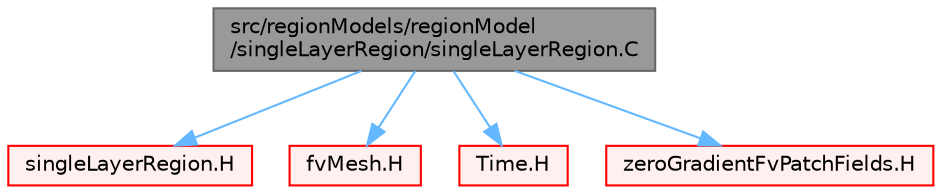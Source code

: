 digraph "src/regionModels/regionModel/singleLayerRegion/singleLayerRegion.C"
{
 // LATEX_PDF_SIZE
  bgcolor="transparent";
  edge [fontname=Helvetica,fontsize=10,labelfontname=Helvetica,labelfontsize=10];
  node [fontname=Helvetica,fontsize=10,shape=box,height=0.2,width=0.4];
  Node1 [id="Node000001",label="src/regionModels/regionModel\l/singleLayerRegion/singleLayerRegion.C",height=0.2,width=0.4,color="gray40", fillcolor="grey60", style="filled", fontcolor="black",tooltip=" "];
  Node1 -> Node2 [id="edge1_Node000001_Node000002",color="steelblue1",style="solid",tooltip=" "];
  Node2 [id="Node000002",label="singleLayerRegion.H",height=0.2,width=0.4,color="red", fillcolor="#FFF0F0", style="filled",URL="$singleLayerRegion_8H.html",tooltip=" "];
  Node1 -> Node281 [id="edge2_Node000001_Node000281",color="steelblue1",style="solid",tooltip=" "];
  Node281 [id="Node000281",label="fvMesh.H",height=0.2,width=0.4,color="red", fillcolor="#FFF0F0", style="filled",URL="$fvMesh_8H.html",tooltip=" "];
  Node1 -> Node423 [id="edge3_Node000001_Node000423",color="steelblue1",style="solid",tooltip=" "];
  Node423 [id="Node000423",label="Time.H",height=0.2,width=0.4,color="red", fillcolor="#FFF0F0", style="filled",URL="$Time_8H.html",tooltip=" "];
  Node1 -> Node448 [id="edge4_Node000001_Node000448",color="steelblue1",style="solid",tooltip=" "];
  Node448 [id="Node000448",label="zeroGradientFvPatchFields.H",height=0.2,width=0.4,color="red", fillcolor="#FFF0F0", style="filled",URL="$zeroGradientFvPatchFields_8H.html",tooltip=" "];
}
